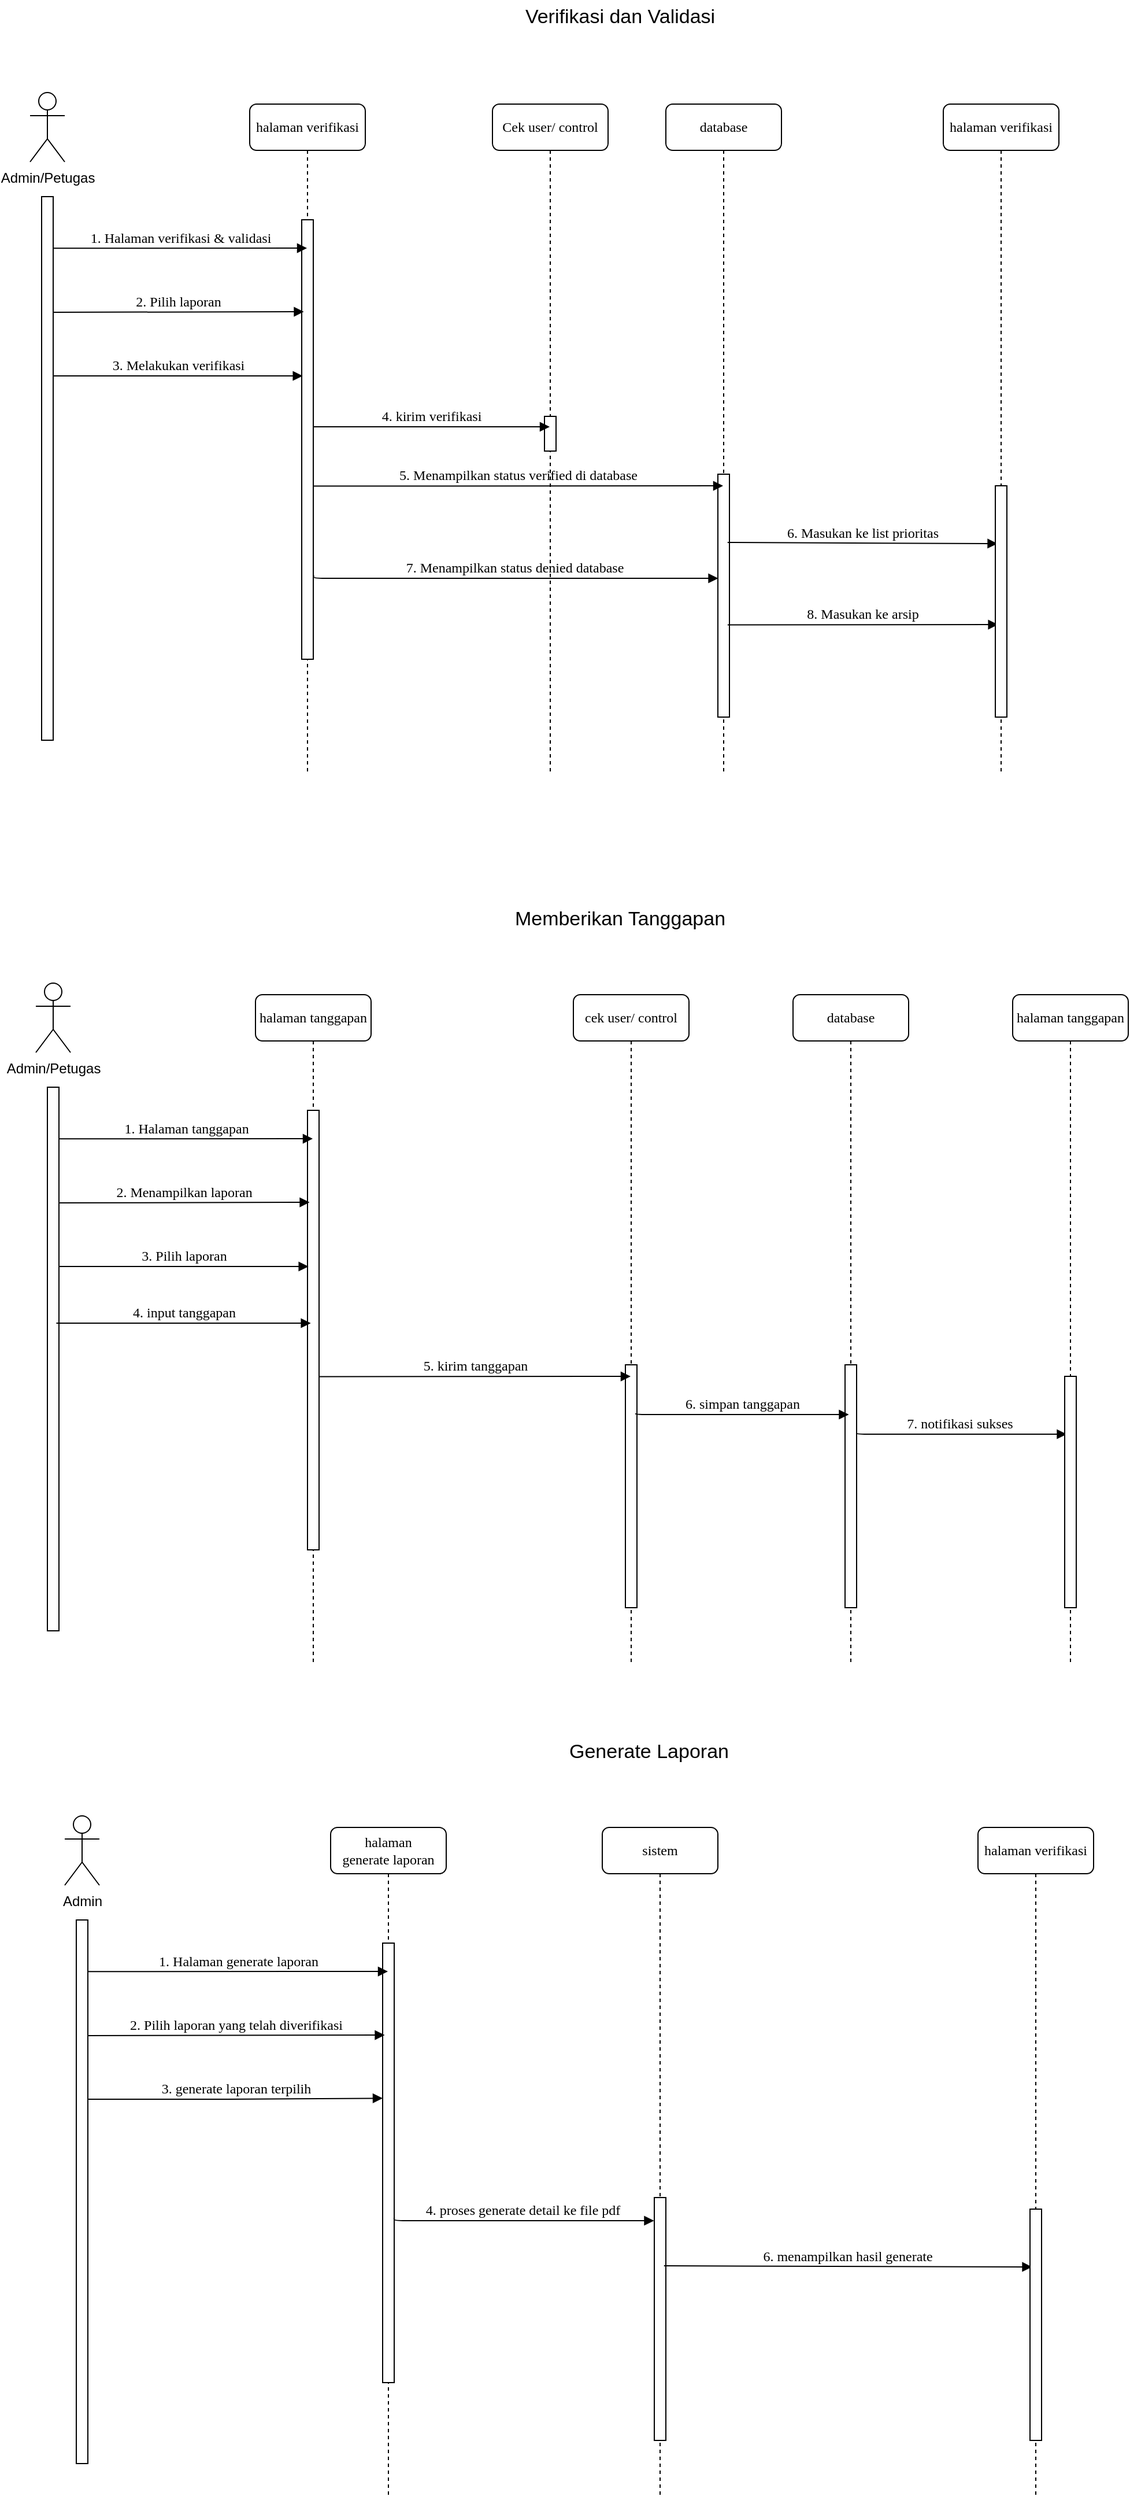 <mxfile version="26.2.12">
  <diagram name="Page-1" id="13e1069c-82ec-6db2-03f1-153e76fe0fe0">
    <mxGraphModel dx="1093" dy="624" grid="1" gridSize="10" guides="1" tooltips="1" connect="1" arrows="1" fold="1" page="1" pageScale="1" pageWidth="1100" pageHeight="850" background="none" math="0" shadow="0">
      <root>
        <mxCell id="0" />
        <mxCell id="1" parent="0" />
        <mxCell id="wy3NqBjvac1jv113cRTb-2" value="Cek user/ control" style="shape=umlLifeline;perimeter=lifelinePerimeter;whiteSpace=wrap;html=1;container=1;collapsible=0;recursiveResize=0;outlineConnect=0;rounded=1;shadow=0;comic=0;labelBackgroundColor=none;strokeWidth=1;fontFamily=Verdana;fontSize=12;align=center;" vertex="1" parent="1">
          <mxGeometry x="440" y="190" width="100" height="580" as="geometry" />
        </mxCell>
        <mxCell id="wy3NqBjvac1jv113cRTb-3" value="" style="html=1;points=[];perimeter=orthogonalPerimeter;rounded=0;shadow=0;comic=0;labelBackgroundColor=none;strokeWidth=1;fontFamily=Verdana;fontSize=12;align=center;" vertex="1" parent="wy3NqBjvac1jv113cRTb-2">
          <mxGeometry x="45" y="270" width="10" height="30" as="geometry" />
        </mxCell>
        <mxCell id="wy3NqBjvac1jv113cRTb-4" value="database" style="shape=umlLifeline;perimeter=lifelinePerimeter;whiteSpace=wrap;html=1;container=1;collapsible=0;recursiveResize=0;outlineConnect=0;rounded=1;shadow=0;comic=0;labelBackgroundColor=none;strokeWidth=1;fontFamily=Verdana;fontSize=12;align=center;" vertex="1" parent="1">
          <mxGeometry x="590" y="190" width="100" height="580" as="geometry" />
        </mxCell>
        <mxCell id="wy3NqBjvac1jv113cRTb-5" value="" style="html=1;points=[];perimeter=orthogonalPerimeter;rounded=0;shadow=0;comic=0;labelBackgroundColor=none;strokeWidth=1;fontFamily=Verdana;fontSize=12;align=center;" vertex="1" parent="wy3NqBjvac1jv113cRTb-4">
          <mxGeometry x="45" y="320" width="10" height="210" as="geometry" />
        </mxCell>
        <mxCell id="wy3NqBjvac1jv113cRTb-6" value="halaman verifikasi" style="shape=umlLifeline;perimeter=lifelinePerimeter;whiteSpace=wrap;html=1;container=1;collapsible=0;recursiveResize=0;outlineConnect=0;rounded=1;shadow=0;comic=0;labelBackgroundColor=none;strokeWidth=1;fontFamily=Verdana;fontSize=12;align=center;" vertex="1" parent="1">
          <mxGeometry x="230" y="190" width="100" height="580" as="geometry" />
        </mxCell>
        <mxCell id="wy3NqBjvac1jv113cRTb-7" value="" style="html=1;points=[];perimeter=orthogonalPerimeter;rounded=0;shadow=0;comic=0;labelBackgroundColor=none;strokeWidth=1;fontFamily=Verdana;fontSize=12;align=center;" vertex="1" parent="wy3NqBjvac1jv113cRTb-6">
          <mxGeometry x="45" y="100" width="10" height="380" as="geometry" />
        </mxCell>
        <mxCell id="wy3NqBjvac1jv113cRTb-9" value="1. Halaman verifikasi &amp;amp; validasi" style="html=1;verticalAlign=bottom;endArrow=block;labelBackgroundColor=none;fontFamily=Verdana;fontSize=12;edgeStyle=elbowEdgeStyle;elbow=vertical;exitX=1;exitY=0.095;exitDx=0;exitDy=0;exitPerimeter=0;" edge="1" parent="1" source="wy3NqBjvac1jv113cRTb-11" target="wy3NqBjvac1jv113cRTb-6">
          <mxGeometry relative="1" as="geometry">
            <mxPoint x="370" y="200" as="sourcePoint" />
          </mxGeometry>
        </mxCell>
        <mxCell id="wy3NqBjvac1jv113cRTb-10" value="Admin/Petugas" style="shape=umlActor;verticalLabelPosition=bottom;verticalAlign=top;html=1;outlineConnect=0;" vertex="1" parent="1">
          <mxGeometry x="40" y="180" width="30" height="60" as="geometry" />
        </mxCell>
        <mxCell id="wy3NqBjvac1jv113cRTb-11" value="" style="html=1;points=[];perimeter=orthogonalPerimeter;rounded=0;shadow=0;comic=0;labelBackgroundColor=none;strokeWidth=1;fontFamily=Verdana;fontSize=12;align=center;" vertex="1" parent="1">
          <mxGeometry x="50" y="270" width="10" height="470" as="geometry" />
        </mxCell>
        <mxCell id="wy3NqBjvac1jv113cRTb-12" value="2. Pilih laporan" style="html=1;verticalAlign=bottom;endArrow=block;labelBackgroundColor=none;fontFamily=Verdana;fontSize=12;edgeStyle=elbowEdgeStyle;elbow=vertical;exitX=1.1;exitY=0.295;exitDx=0;exitDy=0;exitPerimeter=0;entryX=0.178;entryY=0.209;entryDx=0;entryDy=0;entryPerimeter=0;" edge="1" parent="1" target="wy3NqBjvac1jv113cRTb-7">
          <mxGeometry relative="1" as="geometry">
            <mxPoint x="60" y="370" as="sourcePoint" />
            <mxPoint x="248.5" y="370.15" as="targetPoint" />
          </mxGeometry>
        </mxCell>
        <mxCell id="wy3NqBjvac1jv113cRTb-13" value="5. Menampilkan status verified di database" style="html=1;verticalAlign=bottom;endArrow=block;labelBackgroundColor=none;fontFamily=Verdana;fontSize=12;edgeStyle=elbowEdgeStyle;elbow=vertical;exitX=1;exitY=0.606;exitDx=0;exitDy=0;exitPerimeter=0;" edge="1" parent="1" source="wy3NqBjvac1jv113cRTb-7" target="wy3NqBjvac1jv113cRTb-4">
          <mxGeometry relative="1" as="geometry">
            <mxPoint x="580" y="521" as="sourcePoint" />
            <mxPoint x="569.5" y="519.998" as="targetPoint" />
            <Array as="points">
              <mxPoint x="300" y="520" />
            </Array>
          </mxGeometry>
        </mxCell>
        <mxCell id="wy3NqBjvac1jv113cRTb-106" value="&lt;span style=&quot;font-size: 17px;&quot;&gt;Verifikasi dan Validasi&lt;/span&gt;" style="text;html=1;align=center;verticalAlign=middle;resizable=0;points=[];autosize=1;strokeColor=none;fillColor=none;" vertex="1" parent="1">
          <mxGeometry x="455" y="100" width="190" height="30" as="geometry" />
        </mxCell>
        <mxCell id="wy3NqBjvac1jv113cRTb-110" value="3. Melakukan verifikasi&lt;span style=&quot;color: rgba(0, 0, 0, 0); font-family: monospace; font-size: 0px; text-align: start;&quot;&gt;%3CmxGraphModel%3E%3Croot%3E%3CmxCell%20id%3D%220%22%2F%3E%3CmxCell%20id%3D%221%22%20parent%3D%220%22%2F%3E%3CmxCell%20id%3D%222%22%20value%3D%225.%20Menampilkan%20status%20verified%20di%20database%22%20style%3D%22html%3D1%3BverticalAlign%3Dbottom%3BendArrow%3Dblock%3BlabelBackgroundColor%3Dnone%3BfontFamily%3DVerdana%3BfontSize%3D12%3BedgeStyle%3DelbowEdgeStyle%3Belbow%3Dvertical%3BexitX%3D0.805%3BexitY%3D0.496%3BexitDx%3D0%3BexitDy%3D0%3BexitPerimeter%3D0%3B%22%20edge%3D%221%22%20parent%3D%221%22%3E%3CmxGeometry%20relative%3D%221%22%20as%3D%22geometry%22%3E%3CmxPoint%20x%3D%22283.05%22%20y%3D%22509.96%22%20as%3D%22sourcePoint%22%2F%3E%3CmxPoint%20x%3D%22569.5%22%20y%3D%22509.628%22%20as%3D%22targetPoint%22%2F%3E%3CArray%20as%3D%22points%22%2F%3E%3C%2FmxGeometry%3E%3C%2FmxCell%3E%3C%2Froot%3E%3C%2FmxGraphModel%3E&lt;/span&gt;" style="html=1;verticalAlign=bottom;endArrow=block;labelBackgroundColor=none;fontFamily=Verdana;fontSize=12;edgeStyle=elbowEdgeStyle;elbow=vertical;exitX=1.033;exitY=0.423;exitDx=0;exitDy=0;exitPerimeter=0;entryX=0.117;entryY=0.471;entryDx=0;entryDy=0;entryPerimeter=0;" edge="1" parent="1">
          <mxGeometry relative="1" as="geometry">
            <mxPoint x="60.0" y="425.0" as="sourcePoint" />
            <mxPoint x="275.84" y="425.17" as="targetPoint" />
          </mxGeometry>
        </mxCell>
        <mxCell id="wy3NqBjvac1jv113cRTb-113" value="8. Masukan ke arsip" style="html=1;verticalAlign=bottom;endArrow=block;labelBackgroundColor=none;fontFamily=Verdana;fontSize=12;edgeStyle=elbowEdgeStyle;elbow=vertical;exitX=0.844;exitY=0.62;exitDx=0;exitDy=0;exitPerimeter=0;entryX=0.233;entryY=0.598;entryDx=0;entryDy=0;entryPerimeter=0;" edge="1" parent="1" source="wy3NqBjvac1jv113cRTb-5" target="wy3NqBjvac1jv113cRTb-120">
          <mxGeometry relative="1" as="geometry">
            <mxPoint x="880.0" y="640.02" as="sourcePoint" />
            <mxPoint x="1162.63" y="640" as="targetPoint" />
            <Array as="points" />
          </mxGeometry>
        </mxCell>
        <mxCell id="wy3NqBjvac1jv113cRTb-114" value="&lt;br&gt;&lt;div&gt;&lt;br&gt;&lt;/div&gt;" style="edgeLabel;html=1;align=center;verticalAlign=middle;resizable=0;points=[];" vertex="1" connectable="0" parent="wy3NqBjvac1jv113cRTb-113">
          <mxGeometry x="-0.559" y="1" relative="1" as="geometry">
            <mxPoint as="offset" />
          </mxGeometry>
        </mxCell>
        <mxCell id="wy3NqBjvac1jv113cRTb-115" value="&lt;br&gt;&lt;div&gt;&lt;br&gt;&lt;/div&gt;" style="edgeLabel;html=1;align=center;verticalAlign=middle;resizable=0;points=[];" vertex="1" connectable="0" parent="wy3NqBjvac1jv113cRTb-113">
          <mxGeometry x="-0.347" relative="1" as="geometry">
            <mxPoint as="offset" />
          </mxGeometry>
        </mxCell>
        <mxCell id="wy3NqBjvac1jv113cRTb-116" value="6. Masukan ke list prioritas" style="html=1;verticalAlign=bottom;endArrow=block;labelBackgroundColor=none;fontFamily=Verdana;fontSize=12;edgeStyle=elbowEdgeStyle;elbow=vertical;exitX=0.841;exitY=0.281;exitDx=0;exitDy=0;exitPerimeter=0;entryX=0.178;entryY=0.251;entryDx=0;entryDy=0;entryPerimeter=0;" edge="1" parent="1" source="wy3NqBjvac1jv113cRTb-5" target="wy3NqBjvac1jv113cRTb-120">
          <mxGeometry relative="1" as="geometry">
            <mxPoint x="880" y="570" as="sourcePoint" />
            <mxPoint x="1160" y="570" as="targetPoint" />
            <Array as="points">
              <mxPoint x="870" y="570" />
            </Array>
          </mxGeometry>
        </mxCell>
        <mxCell id="wy3NqBjvac1jv113cRTb-118" value="4. kirim verifikasi" style="html=1;verticalAlign=bottom;endArrow=block;labelBackgroundColor=none;fontFamily=Verdana;fontSize=12;edgeStyle=elbowEdgeStyle;elbow=vertical;exitX=0.95;exitY=0.471;exitDx=0;exitDy=0;exitPerimeter=0;" edge="1" parent="1" source="wy3NqBjvac1jv113cRTb-7" target="wy3NqBjvac1jv113cRTb-2">
          <mxGeometry relative="1" as="geometry">
            <mxPoint x="70.0" y="435.0" as="sourcePoint" />
            <mxPoint x="285.84" y="435.17" as="targetPoint" />
          </mxGeometry>
        </mxCell>
        <mxCell id="wy3NqBjvac1jv113cRTb-119" value="halaman verifikasi" style="shape=umlLifeline;perimeter=lifelinePerimeter;whiteSpace=wrap;html=1;container=1;collapsible=0;recursiveResize=0;outlineConnect=0;rounded=1;shadow=0;comic=0;labelBackgroundColor=none;strokeWidth=1;fontFamily=Verdana;fontSize=12;align=center;" vertex="1" parent="1">
          <mxGeometry x="830" y="190" width="100" height="580" as="geometry" />
        </mxCell>
        <mxCell id="wy3NqBjvac1jv113cRTb-120" value="" style="html=1;points=[];perimeter=orthogonalPerimeter;rounded=0;shadow=0;comic=0;labelBackgroundColor=none;strokeWidth=1;fontFamily=Verdana;fontSize=12;align=center;" vertex="1" parent="wy3NqBjvac1jv113cRTb-119">
          <mxGeometry x="45" y="330" width="10" height="200" as="geometry" />
        </mxCell>
        <mxCell id="wy3NqBjvac1jv113cRTb-121" value="7. Menampilkan status denied database" style="html=1;verticalAlign=bottom;endArrow=block;labelBackgroundColor=none;fontFamily=Verdana;fontSize=12;edgeStyle=elbowEdgeStyle;elbow=vertical;exitX=1.028;exitY=0.809;exitDx=0;exitDy=0;exitPerimeter=0;entryX=0.028;entryY=0.429;entryDx=0;entryDy=0;entryPerimeter=0;" edge="1" parent="1" source="wy3NqBjvac1jv113cRTb-7" target="wy3NqBjvac1jv113cRTb-5">
          <mxGeometry relative="1" as="geometry">
            <mxPoint x="295" y="530" as="sourcePoint" />
            <mxPoint x="880" y="530" as="targetPoint" />
            <Array as="points">
              <mxPoint x="370" y="600" />
            </Array>
          </mxGeometry>
        </mxCell>
        <mxCell id="wy3NqBjvac1jv113cRTb-122" value="&lt;span style=&quot;font-size: 17px;&quot;&gt;Memberikan Tanggapan&lt;/span&gt;" style="text;html=1;align=center;verticalAlign=middle;resizable=0;points=[];autosize=1;strokeColor=none;fillColor=none;" vertex="1" parent="1">
          <mxGeometry x="445" y="880" width="210" height="30" as="geometry" />
        </mxCell>
        <mxCell id="wy3NqBjvac1jv113cRTb-125" value="cek user/ control" style="shape=umlLifeline;perimeter=lifelinePerimeter;whiteSpace=wrap;html=1;container=1;collapsible=0;recursiveResize=0;outlineConnect=0;rounded=1;shadow=0;comic=0;labelBackgroundColor=none;strokeWidth=1;fontFamily=Verdana;fontSize=12;align=center;" vertex="1" parent="1">
          <mxGeometry x="510" y="960" width="100" height="580" as="geometry" />
        </mxCell>
        <mxCell id="wy3NqBjvac1jv113cRTb-126" value="" style="html=1;points=[];perimeter=orthogonalPerimeter;rounded=0;shadow=0;comic=0;labelBackgroundColor=none;strokeWidth=1;fontFamily=Verdana;fontSize=12;align=center;" vertex="1" parent="wy3NqBjvac1jv113cRTb-125">
          <mxGeometry x="45" y="320" width="10" height="210" as="geometry" />
        </mxCell>
        <mxCell id="wy3NqBjvac1jv113cRTb-127" value="halaman tanggapan" style="shape=umlLifeline;perimeter=lifelinePerimeter;whiteSpace=wrap;html=1;container=1;collapsible=0;recursiveResize=0;outlineConnect=0;rounded=1;shadow=0;comic=0;labelBackgroundColor=none;strokeWidth=1;fontFamily=Verdana;fontSize=12;align=center;" vertex="1" parent="1">
          <mxGeometry x="235" y="960" width="100" height="580" as="geometry" />
        </mxCell>
        <mxCell id="wy3NqBjvac1jv113cRTb-128" value="" style="html=1;points=[];perimeter=orthogonalPerimeter;rounded=0;shadow=0;comic=0;labelBackgroundColor=none;strokeWidth=1;fontFamily=Verdana;fontSize=12;align=center;" vertex="1" parent="wy3NqBjvac1jv113cRTb-127">
          <mxGeometry x="45" y="100" width="10" height="380" as="geometry" />
        </mxCell>
        <mxCell id="wy3NqBjvac1jv113cRTb-129" value="1. Halaman tanggapan" style="html=1;verticalAlign=bottom;endArrow=block;labelBackgroundColor=none;fontFamily=Verdana;fontSize=12;edgeStyle=elbowEdgeStyle;elbow=vertical;exitX=1;exitY=0.095;exitDx=0;exitDy=0;exitPerimeter=0;" edge="1" parent="1" source="wy3NqBjvac1jv113cRTb-131" target="wy3NqBjvac1jv113cRTb-127">
          <mxGeometry relative="1" as="geometry">
            <mxPoint x="375" y="970" as="sourcePoint" />
          </mxGeometry>
        </mxCell>
        <mxCell id="wy3NqBjvac1jv113cRTb-130" value="Admin/Petugas" style="shape=umlActor;verticalLabelPosition=bottom;verticalAlign=top;html=1;outlineConnect=0;" vertex="1" parent="1">
          <mxGeometry x="45" y="950" width="30" height="60" as="geometry" />
        </mxCell>
        <mxCell id="wy3NqBjvac1jv113cRTb-131" value="" style="html=1;points=[];perimeter=orthogonalPerimeter;rounded=0;shadow=0;comic=0;labelBackgroundColor=none;strokeWidth=1;fontFamily=Verdana;fontSize=12;align=center;" vertex="1" parent="1">
          <mxGeometry x="55" y="1040" width="10" height="470" as="geometry" />
        </mxCell>
        <mxCell id="wy3NqBjvac1jv113cRTb-132" value="2. Menampilkan laporan" style="html=1;verticalAlign=bottom;endArrow=block;labelBackgroundColor=none;fontFamily=Verdana;fontSize=12;edgeStyle=elbowEdgeStyle;elbow=vertical;exitX=1.1;exitY=0.295;exitDx=0;exitDy=0;exitPerimeter=0;entryX=0.178;entryY=0.209;entryDx=0;entryDy=0;entryPerimeter=0;" edge="1" parent="1" target="wy3NqBjvac1jv113cRTb-128">
          <mxGeometry relative="1" as="geometry">
            <mxPoint x="65" y="1140" as="sourcePoint" />
            <mxPoint x="253.5" y="1140.15" as="targetPoint" />
          </mxGeometry>
        </mxCell>
        <mxCell id="wy3NqBjvac1jv113cRTb-133" value="5. kirim tanggapan" style="html=1;verticalAlign=bottom;endArrow=block;labelBackgroundColor=none;fontFamily=Verdana;fontSize=12;edgeStyle=elbowEdgeStyle;elbow=vertical;exitX=1;exitY=0.606;exitDx=0;exitDy=0;exitPerimeter=0;" edge="1" parent="1" source="wy3NqBjvac1jv113cRTb-128" target="wy3NqBjvac1jv113cRTb-125">
          <mxGeometry relative="1" as="geometry">
            <mxPoint x="585" y="1291" as="sourcePoint" />
            <mxPoint x="574.5" y="1289.998" as="targetPoint" />
            <Array as="points">
              <mxPoint x="305" y="1290" />
            </Array>
          </mxGeometry>
        </mxCell>
        <mxCell id="wy3NqBjvac1jv113cRTb-134" value="3. Pilih laporan" style="html=1;verticalAlign=bottom;endArrow=block;labelBackgroundColor=none;fontFamily=Verdana;fontSize=12;edgeStyle=elbowEdgeStyle;elbow=vertical;exitX=1.033;exitY=0.423;exitDx=0;exitDy=0;exitPerimeter=0;entryX=0.117;entryY=0.471;entryDx=0;entryDy=0;entryPerimeter=0;" edge="1" parent="1">
          <mxGeometry relative="1" as="geometry">
            <mxPoint x="65.0" y="1195" as="sourcePoint" />
            <mxPoint x="280.84" y="1195.17" as="targetPoint" />
          </mxGeometry>
        </mxCell>
        <mxCell id="wy3NqBjvac1jv113cRTb-138" value="7. notifikasi sukses" style="html=1;verticalAlign=bottom;endArrow=block;labelBackgroundColor=none;fontFamily=Verdana;fontSize=12;edgeStyle=elbowEdgeStyle;elbow=vertical;exitX=0.924;exitY=0.275;exitDx=0;exitDy=0;exitPerimeter=0;entryX=0.178;entryY=0.251;entryDx=0;entryDy=0;entryPerimeter=0;" edge="1" parent="1" source="wy3NqBjvac1jv113cRTb-159" target="wy3NqBjvac1jv113cRTb-141">
          <mxGeometry relative="1" as="geometry">
            <mxPoint x="885" y="1340" as="sourcePoint" />
            <mxPoint x="1165" y="1340" as="targetPoint" />
            <Array as="points">
              <mxPoint x="875" y="1340" />
            </Array>
          </mxGeometry>
        </mxCell>
        <mxCell id="wy3NqBjvac1jv113cRTb-139" value="4. input tanggapan" style="html=1;verticalAlign=bottom;endArrow=block;labelBackgroundColor=none;fontFamily=Verdana;fontSize=12;edgeStyle=elbowEdgeStyle;elbow=vertical;entryX=0.283;entryY=0.484;entryDx=0;entryDy=0;entryPerimeter=0;exitX=0.773;exitY=0.434;exitDx=0;exitDy=0;exitPerimeter=0;" edge="1" parent="1" source="wy3NqBjvac1jv113cRTb-131" target="wy3NqBjvac1jv113cRTb-128">
          <mxGeometry relative="1" as="geometry">
            <mxPoint x="70" y="1244" as="sourcePoint" />
            <mxPoint x="270" y="1239" as="targetPoint" />
            <Array as="points">
              <mxPoint x="60" y="1244" />
            </Array>
          </mxGeometry>
        </mxCell>
        <mxCell id="wy3NqBjvac1jv113cRTb-140" value="halaman tanggapan" style="shape=umlLifeline;perimeter=lifelinePerimeter;whiteSpace=wrap;html=1;container=1;collapsible=0;recursiveResize=0;outlineConnect=0;rounded=1;shadow=0;comic=0;labelBackgroundColor=none;strokeWidth=1;fontFamily=Verdana;fontSize=12;align=center;" vertex="1" parent="1">
          <mxGeometry x="890" y="960" width="100" height="580" as="geometry" />
        </mxCell>
        <mxCell id="wy3NqBjvac1jv113cRTb-141" value="" style="html=1;points=[];perimeter=orthogonalPerimeter;rounded=0;shadow=0;comic=0;labelBackgroundColor=none;strokeWidth=1;fontFamily=Verdana;fontSize=12;align=center;" vertex="1" parent="wy3NqBjvac1jv113cRTb-140">
          <mxGeometry x="45" y="330" width="10" height="200" as="geometry" />
        </mxCell>
        <mxCell id="wy3NqBjvac1jv113cRTb-143" value="&lt;span style=&quot;font-size: 17px;&quot;&gt;Generate Laporan&lt;/span&gt;" style="text;html=1;align=center;verticalAlign=middle;resizable=0;points=[];autosize=1;strokeColor=none;fillColor=none;" vertex="1" parent="1">
          <mxGeometry x="495" y="1600" width="160" height="30" as="geometry" />
        </mxCell>
        <mxCell id="wy3NqBjvac1jv113cRTb-144" value="sistem" style="shape=umlLifeline;perimeter=lifelinePerimeter;whiteSpace=wrap;html=1;container=1;collapsible=0;recursiveResize=0;outlineConnect=0;rounded=1;shadow=0;comic=0;labelBackgroundColor=none;strokeWidth=1;fontFamily=Verdana;fontSize=12;align=center;" vertex="1" parent="1">
          <mxGeometry x="535" y="1680" width="100" height="580" as="geometry" />
        </mxCell>
        <mxCell id="wy3NqBjvac1jv113cRTb-145" value="" style="html=1;points=[];perimeter=orthogonalPerimeter;rounded=0;shadow=0;comic=0;labelBackgroundColor=none;strokeWidth=1;fontFamily=Verdana;fontSize=12;align=center;" vertex="1" parent="wy3NqBjvac1jv113cRTb-144">
          <mxGeometry x="45" y="320" width="10" height="210" as="geometry" />
        </mxCell>
        <mxCell id="wy3NqBjvac1jv113cRTb-146" value="halaman&lt;div&gt;generate laporan&lt;/div&gt;" style="shape=umlLifeline;perimeter=lifelinePerimeter;whiteSpace=wrap;html=1;container=1;collapsible=0;recursiveResize=0;outlineConnect=0;rounded=1;shadow=0;comic=0;labelBackgroundColor=none;strokeWidth=1;fontFamily=Verdana;fontSize=12;align=center;" vertex="1" parent="1">
          <mxGeometry x="300" y="1680" width="100" height="580" as="geometry" />
        </mxCell>
        <mxCell id="wy3NqBjvac1jv113cRTb-147" value="" style="html=1;points=[];perimeter=orthogonalPerimeter;rounded=0;shadow=0;comic=0;labelBackgroundColor=none;strokeWidth=1;fontFamily=Verdana;fontSize=12;align=center;" vertex="1" parent="wy3NqBjvac1jv113cRTb-146">
          <mxGeometry x="45" y="100" width="10" height="380" as="geometry" />
        </mxCell>
        <mxCell id="wy3NqBjvac1jv113cRTb-148" value="1. Halaman generate laporan" style="html=1;verticalAlign=bottom;endArrow=block;labelBackgroundColor=none;fontFamily=Verdana;fontSize=12;edgeStyle=elbowEdgeStyle;elbow=vertical;exitX=1;exitY=0.095;exitDx=0;exitDy=0;exitPerimeter=0;" edge="1" parent="1" source="wy3NqBjvac1jv113cRTb-150" target="wy3NqBjvac1jv113cRTb-146">
          <mxGeometry relative="1" as="geometry">
            <mxPoint x="400" y="1690" as="sourcePoint" />
          </mxGeometry>
        </mxCell>
        <mxCell id="wy3NqBjvac1jv113cRTb-149" value="Admin" style="shape=umlActor;verticalLabelPosition=bottom;verticalAlign=top;html=1;outlineConnect=0;" vertex="1" parent="1">
          <mxGeometry x="70" y="1670" width="30" height="60" as="geometry" />
        </mxCell>
        <mxCell id="wy3NqBjvac1jv113cRTb-150" value="" style="html=1;points=[];perimeter=orthogonalPerimeter;rounded=0;shadow=0;comic=0;labelBackgroundColor=none;strokeWidth=1;fontFamily=Verdana;fontSize=12;align=center;" vertex="1" parent="1">
          <mxGeometry x="80" y="1760" width="10" height="470" as="geometry" />
        </mxCell>
        <mxCell id="wy3NqBjvac1jv113cRTb-151" value="2. Pilih laporan yang telah diverifikasi" style="html=1;verticalAlign=bottom;endArrow=block;labelBackgroundColor=none;fontFamily=Verdana;fontSize=12;edgeStyle=elbowEdgeStyle;elbow=vertical;exitX=1.1;exitY=0.295;exitDx=0;exitDy=0;exitPerimeter=0;entryX=0.178;entryY=0.209;entryDx=0;entryDy=0;entryPerimeter=0;" edge="1" parent="1" target="wy3NqBjvac1jv113cRTb-147">
          <mxGeometry relative="1" as="geometry">
            <mxPoint x="90" y="1860" as="sourcePoint" />
            <mxPoint x="278.5" y="1860.15" as="targetPoint" />
          </mxGeometry>
        </mxCell>
        <mxCell id="wy3NqBjvac1jv113cRTb-153" value="3. generate laporan terpilih" style="html=1;verticalAlign=bottom;endArrow=block;labelBackgroundColor=none;fontFamily=Verdana;fontSize=12;edgeStyle=elbowEdgeStyle;elbow=horizontal;exitX=1.033;exitY=0.423;exitDx=0;exitDy=0;exitPerimeter=0;entryX=0;entryY=0.353;entryDx=0;entryDy=0;entryPerimeter=0;" edge="1" parent="1" target="wy3NqBjvac1jv113cRTb-147">
          <mxGeometry relative="1" as="geometry">
            <mxPoint x="90.0" y="1915" as="sourcePoint" />
            <mxPoint x="330" y="1912" as="targetPoint" />
            <Array as="points">
              <mxPoint x="220" y="1910" />
            </Array>
          </mxGeometry>
        </mxCell>
        <mxCell id="wy3NqBjvac1jv113cRTb-154" value="6. menampilkan hasil generate" style="html=1;verticalAlign=bottom;endArrow=block;labelBackgroundColor=none;fontFamily=Verdana;fontSize=12;edgeStyle=elbowEdgeStyle;elbow=vertical;exitX=0.841;exitY=0.281;exitDx=0;exitDy=0;exitPerimeter=0;entryX=0.178;entryY=0.251;entryDx=0;entryDy=0;entryPerimeter=0;" edge="1" parent="1" source="wy3NqBjvac1jv113cRTb-145" target="wy3NqBjvac1jv113cRTb-157">
          <mxGeometry relative="1" as="geometry">
            <mxPoint x="910" y="2060" as="sourcePoint" />
            <mxPoint x="1190" y="2060" as="targetPoint" />
            <Array as="points">
              <mxPoint x="900" y="2060" />
            </Array>
          </mxGeometry>
        </mxCell>
        <mxCell id="wy3NqBjvac1jv113cRTb-156" value="halaman verifikasi" style="shape=umlLifeline;perimeter=lifelinePerimeter;whiteSpace=wrap;html=1;container=1;collapsible=0;recursiveResize=0;outlineConnect=0;rounded=1;shadow=0;comic=0;labelBackgroundColor=none;strokeWidth=1;fontFamily=Verdana;fontSize=12;align=center;" vertex="1" parent="1">
          <mxGeometry x="860" y="1680" width="100" height="580" as="geometry" />
        </mxCell>
        <mxCell id="wy3NqBjvac1jv113cRTb-157" value="" style="html=1;points=[];perimeter=orthogonalPerimeter;rounded=0;shadow=0;comic=0;labelBackgroundColor=none;strokeWidth=1;fontFamily=Verdana;fontSize=12;align=center;" vertex="1" parent="wy3NqBjvac1jv113cRTb-156">
          <mxGeometry x="45" y="330" width="10" height="200" as="geometry" />
        </mxCell>
        <mxCell id="wy3NqBjvac1jv113cRTb-158" value="database" style="shape=umlLifeline;perimeter=lifelinePerimeter;whiteSpace=wrap;html=1;container=1;collapsible=0;recursiveResize=0;outlineConnect=0;rounded=1;shadow=0;comic=0;labelBackgroundColor=none;strokeWidth=1;fontFamily=Verdana;fontSize=12;align=center;" vertex="1" parent="1">
          <mxGeometry x="700" y="960" width="100" height="580" as="geometry" />
        </mxCell>
        <mxCell id="wy3NqBjvac1jv113cRTb-159" value="" style="html=1;points=[];perimeter=orthogonalPerimeter;rounded=0;shadow=0;comic=0;labelBackgroundColor=none;strokeWidth=1;fontFamily=Verdana;fontSize=12;align=center;" vertex="1" parent="wy3NqBjvac1jv113cRTb-158">
          <mxGeometry x="45" y="320" width="10" height="210" as="geometry" />
        </mxCell>
        <mxCell id="wy3NqBjvac1jv113cRTb-160" value="6. simpan tanggapan" style="html=1;verticalAlign=bottom;endArrow=block;labelBackgroundColor=none;fontFamily=Verdana;fontSize=12;edgeStyle=elbowEdgeStyle;elbow=vertical;entryX=0.326;entryY=0.207;entryDx=0;entryDy=0;entryPerimeter=0;exitX=0.891;exitY=0.2;exitDx=0;exitDy=0;exitPerimeter=0;" edge="1" parent="1" source="wy3NqBjvac1jv113cRTb-126" target="wy3NqBjvac1jv113cRTb-159">
          <mxGeometry relative="1" as="geometry">
            <mxPoint x="570" y="1320" as="sourcePoint" />
            <mxPoint x="570" y="1300" as="targetPoint" />
            <Array as="points">
              <mxPoint x="660" y="1323" />
            </Array>
          </mxGeometry>
        </mxCell>
        <mxCell id="wy3NqBjvac1jv113cRTb-155" value="4. proses generate detail ke file pdf" style="html=1;verticalAlign=bottom;endArrow=block;labelBackgroundColor=none;fontFamily=Verdana;fontSize=12;edgeStyle=elbowEdgeStyle;elbow=vertical;entryX=-0.024;entryY=0.096;entryDx=0;entryDy=0;entryPerimeter=0;exitX=0.993;exitY=0.625;exitDx=0;exitDy=0;exitPerimeter=0;" edge="1" parent="1" source="wy3NqBjvac1jv113cRTb-147" target="wy3NqBjvac1jv113cRTb-145">
          <mxGeometry relative="1" as="geometry">
            <mxPoint x="370" y="2020" as="sourcePoint" />
            <mxPoint x="295" y="1959" as="targetPoint" />
            <Array as="points">
              <mxPoint x="460" y="2020" />
            </Array>
          </mxGeometry>
        </mxCell>
      </root>
    </mxGraphModel>
  </diagram>
</mxfile>
